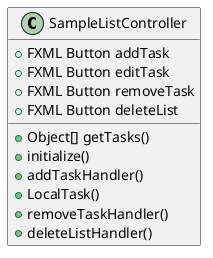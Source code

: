 @startuml
class SampleListController{
    +FXML Button addTask
    +FXML Button editTask
    +FXML Button removeTask
    +FXML Button deleteList
    +Object[] getTasks()
    +initialize()
    +addTaskHandler()
    +LocalTask()
    +removeTaskHandler()
    +deleteListHandler()
}

@enduml